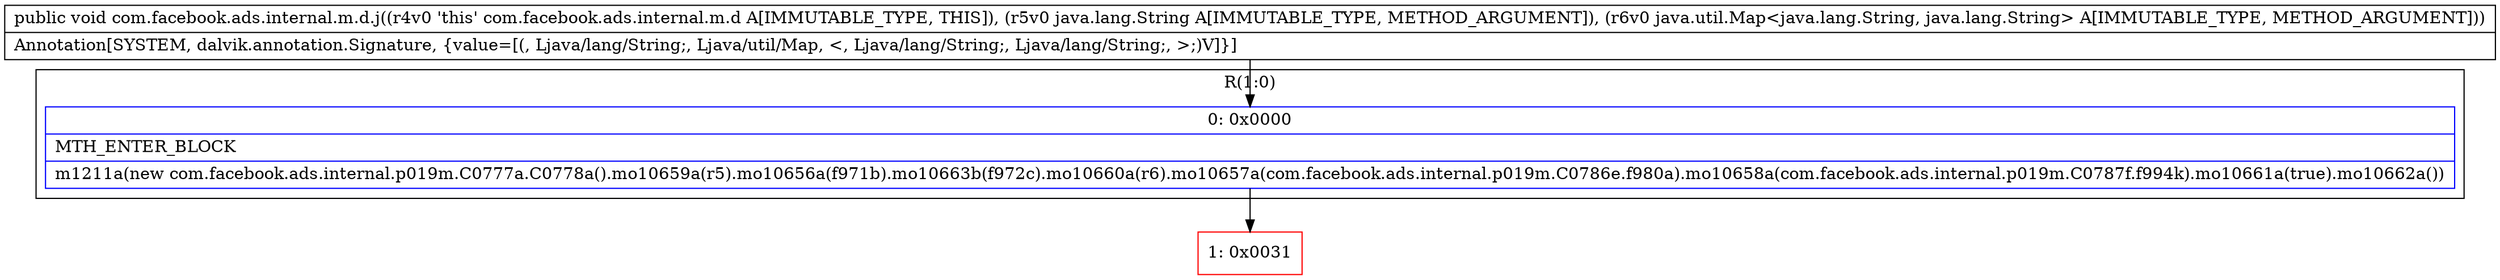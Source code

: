 digraph "CFG forcom.facebook.ads.internal.m.d.j(Ljava\/lang\/String;Ljava\/util\/Map;)V" {
subgraph cluster_Region_1251761071 {
label = "R(1:0)";
node [shape=record,color=blue];
Node_0 [shape=record,label="{0\:\ 0x0000|MTH_ENTER_BLOCK\l|m1211a(new com.facebook.ads.internal.p019m.C0777a.C0778a().mo10659a(r5).mo10656a(f971b).mo10663b(f972c).mo10660a(r6).mo10657a(com.facebook.ads.internal.p019m.C0786e.f980a).mo10658a(com.facebook.ads.internal.p019m.C0787f.f994k).mo10661a(true).mo10662a())\l}"];
}
Node_1 [shape=record,color=red,label="{1\:\ 0x0031}"];
MethodNode[shape=record,label="{public void com.facebook.ads.internal.m.d.j((r4v0 'this' com.facebook.ads.internal.m.d A[IMMUTABLE_TYPE, THIS]), (r5v0 java.lang.String A[IMMUTABLE_TYPE, METHOD_ARGUMENT]), (r6v0 java.util.Map\<java.lang.String, java.lang.String\> A[IMMUTABLE_TYPE, METHOD_ARGUMENT]))  | Annotation[SYSTEM, dalvik.annotation.Signature, \{value=[(, Ljava\/lang\/String;, Ljava\/util\/Map, \<, Ljava\/lang\/String;, Ljava\/lang\/String;, \>;)V]\}]\l}"];
MethodNode -> Node_0;
Node_0 -> Node_1;
}

